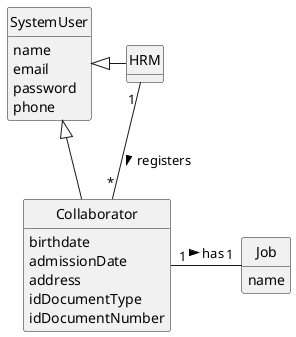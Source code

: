 @startuml
skinparam monochrome true
skinparam packageStyle rectangle
skinparam shadowing false

'left to right direction

skinparam classAttributeIconSize 0

hide circle
hide methods



class SystemUser {
    name
    email
    password
    phone

}

class Collaborator {
    birthdate
    admissionDate
    address
    idDocumentType
    idDocumentNumber
}


class HRM {

}


class Job{
    name
}

SystemUser <|- Collaborator

SystemUser <|- HRM

HRM "1 " -- "*" Collaborator :  registers >

Collaborator "1" - "1" Job : has >

@enduml